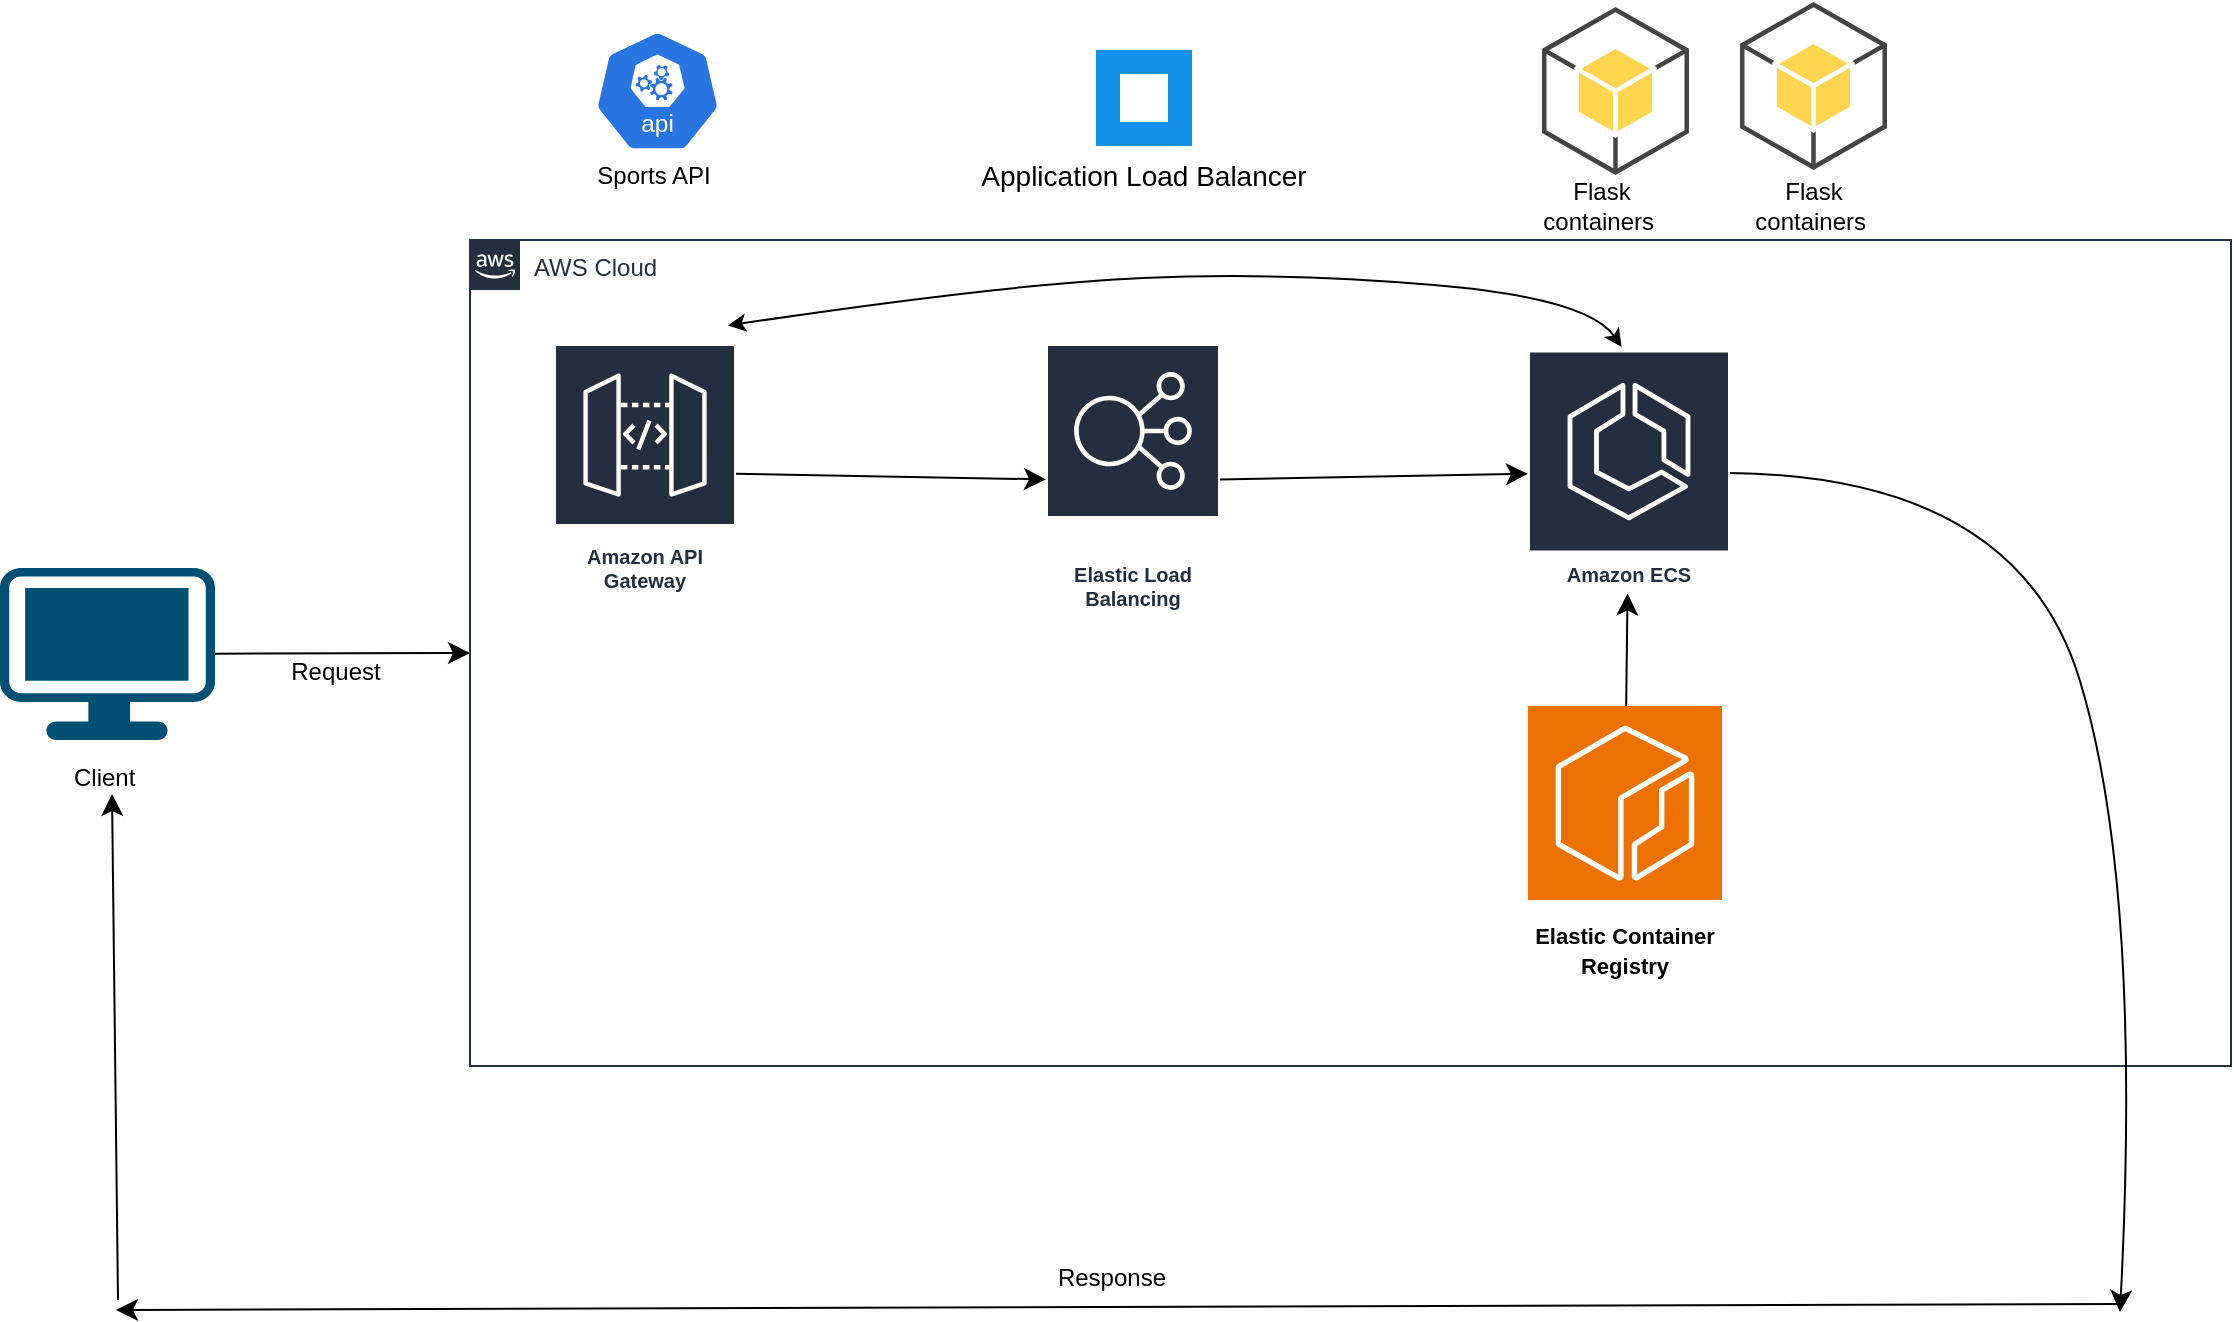 <mxfile version="26.0.14">
  <diagram name="Page-1" id="ugDk_lZr-45tiLahT6iv">
    <mxGraphModel dx="1194" dy="1014" grid="0" gridSize="10" guides="1" tooltips="1" connect="1" arrows="1" fold="1" page="0" pageScale="1" pageWidth="827" pageHeight="1169" math="0" shadow="0">
      <root>
        <mxCell id="0" />
        <mxCell id="1" parent="0" />
        <mxCell id="lQ0Flmx0hWfwxq1wnY4J-17" value="" style="edgeStyle=none;curved=1;rounded=0;orthogonalLoop=1;jettySize=auto;html=1;fontSize=12;startSize=8;endSize=8;" edge="1" parent="1" source="lQ0Flmx0hWfwxq1wnY4J-3" target="lQ0Flmx0hWfwxq1wnY4J-9">
          <mxGeometry relative="1" as="geometry" />
        </mxCell>
        <mxCell id="lQ0Flmx0hWfwxq1wnY4J-3" value="Amazon API Gateway" style="sketch=0;outlineConnect=0;fontColor=#232F3E;gradientColor=none;strokeColor=#ffffff;fillColor=#232F3E;dashed=0;verticalLabelPosition=middle;verticalAlign=bottom;align=center;html=1;whiteSpace=wrap;fontSize=10;fontStyle=1;spacing=3;shape=mxgraph.aws4.productIcon;prIcon=mxgraph.aws4.api_gateway;" vertex="1" parent="1">
          <mxGeometry x="204" y="131" width="91" height="128" as="geometry" />
        </mxCell>
        <mxCell id="lQ0Flmx0hWfwxq1wnY4J-6" value="AWS Cloud" style="points=[[0,0],[0.25,0],[0.5,0],[0.75,0],[1,0],[1,0.25],[1,0.5],[1,0.75],[1,1],[0.75,1],[0.5,1],[0.25,1],[0,1],[0,0.75],[0,0.5],[0,0.25]];outlineConnect=0;gradientColor=none;html=1;whiteSpace=wrap;fontSize=12;fontStyle=0;container=1;pointerEvents=0;collapsible=0;recursiveResize=0;shape=mxgraph.aws4.group;grIcon=mxgraph.aws4.group_aws_cloud_alt;strokeColor=#232F3E;fillColor=none;verticalAlign=top;align=left;spacingLeft=30;fontColor=#232F3E;dashed=0;" vertex="1" parent="1">
          <mxGeometry x="162" y="79" width="880.5" height="413" as="geometry" />
        </mxCell>
        <mxCell id="lQ0Flmx0hWfwxq1wnY4J-18" value="" style="edgeStyle=none;curved=1;rounded=0;orthogonalLoop=1;jettySize=auto;html=1;fontSize=12;startSize=8;endSize=8;" edge="1" parent="lQ0Flmx0hWfwxq1wnY4J-6" source="lQ0Flmx0hWfwxq1wnY4J-9" target="lQ0Flmx0hWfwxq1wnY4J-5">
          <mxGeometry relative="1" as="geometry" />
        </mxCell>
        <mxCell id="lQ0Flmx0hWfwxq1wnY4J-9" value="Elastic Load Balancing" style="sketch=0;outlineConnect=0;fontColor=#232F3E;gradientColor=none;strokeColor=#ffffff;fillColor=#232F3E;dashed=0;verticalLabelPosition=middle;verticalAlign=bottom;align=center;html=1;whiteSpace=wrap;fontSize=10;fontStyle=1;spacing=3;shape=mxgraph.aws4.productIcon;prIcon=mxgraph.aws4.elastic_load_balancing;" vertex="1" parent="lQ0Flmx0hWfwxq1wnY4J-6">
          <mxGeometry x="288" y="52" width="87" height="137" as="geometry" />
        </mxCell>
        <mxCell id="lQ0Flmx0hWfwxq1wnY4J-19" value="" style="edgeStyle=none;curved=1;rounded=0;orthogonalLoop=1;jettySize=auto;html=1;fontSize=12;startSize=8;endSize=8;" edge="1" parent="lQ0Flmx0hWfwxq1wnY4J-6" source="lQ0Flmx0hWfwxq1wnY4J-12" target="lQ0Flmx0hWfwxq1wnY4J-5">
          <mxGeometry relative="1" as="geometry" />
        </mxCell>
        <mxCell id="lQ0Flmx0hWfwxq1wnY4J-12" value="" style="sketch=0;points=[[0,0,0],[0.25,0,0],[0.5,0,0],[0.75,0,0],[1,0,0],[0,1,0],[0.25,1,0],[0.5,1,0],[0.75,1,0],[1,1,0],[0,0.25,0],[0,0.5,0],[0,0.75,0],[1,0.25,0],[1,0.5,0],[1,0.75,0]];outlineConnect=0;fontColor=#232F3E;fillColor=#ED7100;strokeColor=#ffffff;dashed=0;verticalLabelPosition=bottom;verticalAlign=top;align=center;html=1;fontSize=12;fontStyle=0;aspect=fixed;shape=mxgraph.aws4.resourceIcon;resIcon=mxgraph.aws4.ecr;" vertex="1" parent="lQ0Flmx0hWfwxq1wnY4J-6">
          <mxGeometry x="529" y="233" width="97" height="97" as="geometry" />
        </mxCell>
        <mxCell id="lQ0Flmx0hWfwxq1wnY4J-5" value="Amazon ECS" style="sketch=0;outlineConnect=0;fontColor=#232F3E;gradientColor=none;strokeColor=#ffffff;fillColor=#232F3E;dashed=0;verticalLabelPosition=middle;verticalAlign=bottom;align=center;html=1;whiteSpace=wrap;fontSize=10;fontStyle=1;spacing=3;shape=mxgraph.aws4.productIcon;prIcon=mxgraph.aws4.ecs;" vertex="1" parent="lQ0Flmx0hWfwxq1wnY4J-6">
          <mxGeometry x="529" y="55.25" width="101" height="121.5" as="geometry" />
        </mxCell>
        <UserObject label="&lt;font style=&quot;font-size: 11px;&quot;&gt;Elastic Container Registry&lt;/font&gt;" placeholders="1" name="Variable" id="lQ0Flmx0hWfwxq1wnY4J-21">
          <mxCell style="text;html=1;strokeColor=none;fillColor=none;align=center;verticalAlign=middle;whiteSpace=wrap;overflow=hidden;fontStyle=1" vertex="1" parent="lQ0Flmx0hWfwxq1wnY4J-6">
            <mxGeometry x="522" y="333" width="111" height="44" as="geometry" />
          </mxCell>
        </UserObject>
        <mxCell id="lQ0Flmx0hWfwxq1wnY4J-42" value="" style="edgeStyle=none;curved=1;rounded=0;orthogonalLoop=1;jettySize=auto;html=1;fontSize=12;startArrow=classic;startFill=1;" edge="1" parent="lQ0Flmx0hWfwxq1wnY4J-6">
          <mxGeometry relative="1" as="geometry">
            <mxPoint x="129" y="42.702" as="sourcePoint" />
            <mxPoint x="575.812" y="53.5" as="targetPoint" />
            <Array as="points">
              <mxPoint x="268" y="22" />
              <mxPoint x="405" y="16" />
              <mxPoint x="559" y="29" />
            </Array>
          </mxGeometry>
        </mxCell>
        <mxCell id="lQ0Flmx0hWfwxq1wnY4J-7" value="" style="group" vertex="1" connectable="0" parent="1">
          <mxGeometry x="-73" y="243" width="151" height="120" as="geometry" />
        </mxCell>
        <mxCell id="lQ0Flmx0hWfwxq1wnY4J-1" value="" style="points=[[0.03,0.03,0],[0.5,0,0],[0.97,0.03,0],[1,0.4,0],[0.97,0.745,0],[0.5,1,0],[0.03,0.745,0],[0,0.4,0]];verticalLabelPosition=bottom;sketch=0;html=1;verticalAlign=top;aspect=fixed;align=center;pointerEvents=1;shape=mxgraph.cisco19.workstation;fillColor=#005073;strokeColor=none;" vertex="1" parent="lQ0Flmx0hWfwxq1wnY4J-7">
          <mxGeometry width="107.5" height="86" as="geometry" />
        </mxCell>
        <mxCell id="lQ0Flmx0hWfwxq1wnY4J-2" value="Client&amp;nbsp;" style="text;html=1;align=center;verticalAlign=middle;whiteSpace=wrap;rounded=0;" vertex="1" parent="lQ0Flmx0hWfwxq1wnY4J-7">
          <mxGeometry x="23.75" y="90" width="60" height="30" as="geometry" />
        </mxCell>
        <mxCell id="lQ0Flmx0hWfwxq1wnY4J-8" value="" style="aspect=fixed;sketch=0;html=1;dashed=0;whitespace=wrap;verticalLabelPosition=bottom;verticalAlign=top;fillColor=#2875E2;strokeColor=#ffffff;points=[[0.005,0.63,0],[0.1,0.2,0],[0.9,0.2,0],[0.5,0,0],[0.995,0.63,0],[0.72,0.99,0],[0.5,1,0],[0.28,0.99,0]];shape=mxgraph.kubernetes.icon2;kubernetesLabel=1;prIcon=api" vertex="1" parent="1">
          <mxGeometry x="224.0" y="-26" width="63.54" height="61" as="geometry" />
        </mxCell>
        <mxCell id="lQ0Flmx0hWfwxq1wnY4J-10" value="Application Load Balancer" style="shape=rect;fillColor=#1192E8;aspect=fixed;resizable=0;labelPosition=center;verticalLabelPosition=bottom;align=center;verticalAlign=top;strokeColor=none;fontSize=14;" vertex="1" parent="1">
          <mxGeometry x="475" y="-16" width="48" height="48" as="geometry" />
        </mxCell>
        <mxCell id="lQ0Flmx0hWfwxq1wnY4J-11" value="" style="fillColor=#ffffff;strokeColor=none;dashed=0;outlineConnect=0;html=1;labelPosition=center;verticalLabelPosition=bottom;verticalAlign=top;part=1;movable=0;resizable=0;rotatable=0;shape=mxgraph.ibm_cloud.load-balancer--application" vertex="1" parent="lQ0Flmx0hWfwxq1wnY4J-10">
          <mxGeometry width="24" height="24" relative="1" as="geometry">
            <mxPoint x="12" y="12" as="offset" />
          </mxGeometry>
        </mxCell>
        <mxCell id="lQ0Flmx0hWfwxq1wnY4J-15" value="" style="edgeStyle=none;curved=1;rounded=0;orthogonalLoop=1;jettySize=auto;html=1;fontSize=12;startSize=8;endSize=8;entryX=0;entryY=0.5;entryDx=0;entryDy=0;" edge="1" parent="1" source="lQ0Flmx0hWfwxq1wnY4J-1" target="lQ0Flmx0hWfwxq1wnY4J-6">
          <mxGeometry relative="1" as="geometry">
            <mxPoint x="158" y="192" as="targetPoint" />
          </mxGeometry>
        </mxCell>
        <mxCell id="lQ0Flmx0hWfwxq1wnY4J-24" value="Sports API" style="text;html=1;align=center;verticalAlign=middle;whiteSpace=wrap;rounded=0;" vertex="1" parent="1">
          <mxGeometry x="224.0" y="32" width="60" height="30" as="geometry" />
        </mxCell>
        <mxCell id="lQ0Flmx0hWfwxq1wnY4J-26" value="" style="outlineConnect=0;dashed=0;verticalLabelPosition=bottom;verticalAlign=top;align=center;html=1;shape=mxgraph.aws3.android;fillColor=#FFD44F;gradientColor=none;" vertex="1" parent="1">
          <mxGeometry x="698" y="-37.5" width="73.5" height="84" as="geometry" />
        </mxCell>
        <mxCell id="lQ0Flmx0hWfwxq1wnY4J-27" value="" style="outlineConnect=0;dashed=0;verticalLabelPosition=bottom;verticalAlign=top;align=center;html=1;shape=mxgraph.aws3.android;fillColor=#FFD44F;gradientColor=none;" vertex="1" parent="1">
          <mxGeometry x="797" y="-40" width="73.5" height="84" as="geometry" />
        </mxCell>
        <mxCell id="lQ0Flmx0hWfwxq1wnY4J-28" value="Request" style="text;html=1;align=center;verticalAlign=middle;whiteSpace=wrap;rounded=0;" vertex="1" parent="1">
          <mxGeometry x="65" y="280" width="60" height="30" as="geometry" />
        </mxCell>
        <mxCell id="lQ0Flmx0hWfwxq1wnY4J-29" style="edgeStyle=none;curved=1;rounded=0;orthogonalLoop=1;jettySize=auto;html=1;exitX=0.5;exitY=1;exitDx=0;exitDy=0;fontSize=12;startSize=8;endSize=8;" edge="1" parent="1" source="lQ0Flmx0hWfwxq1wnY4J-28" target="lQ0Flmx0hWfwxq1wnY4J-28">
          <mxGeometry relative="1" as="geometry" />
        </mxCell>
        <mxCell id="lQ0Flmx0hWfwxq1wnY4J-35" value="" style="endArrow=classic;html=1;rounded=0;fontSize=12;startSize=8;endSize=8;curved=1;" edge="1" parent="1">
          <mxGeometry width="50" height="50" relative="1" as="geometry">
            <mxPoint x="987" y="611" as="sourcePoint" />
            <mxPoint x="-15" y="614" as="targetPoint" />
          </mxGeometry>
        </mxCell>
        <mxCell id="lQ0Flmx0hWfwxq1wnY4J-36" value="" style="endArrow=classic;html=1;rounded=0;fontSize=12;startSize=8;endSize=8;curved=1;" edge="1" parent="1">
          <mxGeometry width="50" height="50" relative="1" as="geometry">
            <mxPoint x="-14" y="609" as="sourcePoint" />
            <mxPoint x="-17" y="356" as="targetPoint" />
          </mxGeometry>
        </mxCell>
        <mxCell id="lQ0Flmx0hWfwxq1wnY4J-38" value="Response" style="text;html=1;align=center;verticalAlign=middle;whiteSpace=wrap;rounded=0;" vertex="1" parent="1">
          <mxGeometry x="453" y="583" width="60" height="30" as="geometry" />
        </mxCell>
        <mxCell id="lQ0Flmx0hWfwxq1wnY4J-40" value="Flask containers&amp;nbsp;" style="text;html=1;align=center;verticalAlign=middle;whiteSpace=wrap;rounded=0;" vertex="1" parent="1">
          <mxGeometry x="698" y="46.5" width="60" height="30" as="geometry" />
        </mxCell>
        <mxCell id="lQ0Flmx0hWfwxq1wnY4J-41" value="Flask containers&amp;nbsp;" style="text;html=1;align=center;verticalAlign=middle;whiteSpace=wrap;rounded=0;" vertex="1" parent="1">
          <mxGeometry x="803.75" y="46.5" width="60" height="30" as="geometry" />
        </mxCell>
        <mxCell id="lQ0Flmx0hWfwxq1wnY4J-45" value="" style="endArrow=classic;html=1;rounded=0;fontSize=12;startSize=8;endSize=8;curved=1;" edge="1" parent="1" source="lQ0Flmx0hWfwxq1wnY4J-5">
          <mxGeometry width="50" height="50" relative="1" as="geometry">
            <mxPoint x="672" y="384" as="sourcePoint" />
            <mxPoint x="987" y="615" as="targetPoint" />
            <Array as="points">
              <mxPoint x="936" y="197" />
              <mxPoint x="998" y="402" />
            </Array>
          </mxGeometry>
        </mxCell>
      </root>
    </mxGraphModel>
  </diagram>
</mxfile>
